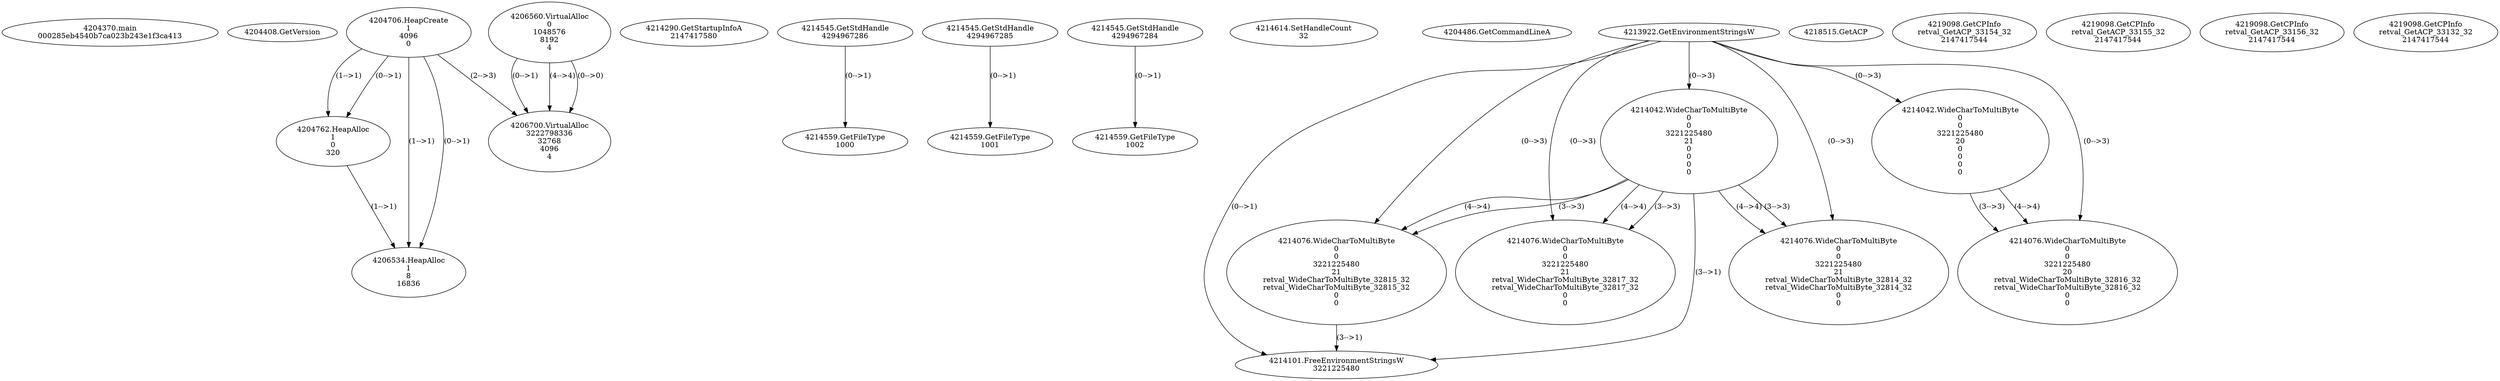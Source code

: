 // Global SCDG with merge call
digraph {
	0 [label="4204370.main
000285eb4540b7ca023b243e1f3ca413"]
	1 [label="4204408.GetVersion
"]
	2 [label="4204706.HeapCreate
1
4096
0"]
	3 [label="4204762.HeapAlloc
1
0
320"]
	2 -> 3 [label="(1-->1)"]
	2 -> 3 [label="(0-->1)"]
	4 [label="4206534.HeapAlloc
1
8
16836"]
	2 -> 4 [label="(1-->1)"]
	2 -> 4 [label="(0-->1)"]
	3 -> 4 [label="(1-->1)"]
	5 [label="4206560.VirtualAlloc
0
1048576
8192
4"]
	6 [label="4206700.VirtualAlloc
3222798336
32768
4096
4"]
	5 -> 6 [label="(0-->1)"]
	2 -> 6 [label="(2-->3)"]
	5 -> 6 [label="(4-->4)"]
	5 -> 6 [label="(0-->0)"]
	7 [label="4214290.GetStartupInfoA
2147417580"]
	8 [label="4214545.GetStdHandle
4294967286"]
	9 [label="4214559.GetFileType
1000"]
	8 -> 9 [label="(0-->1)"]
	10 [label="4214545.GetStdHandle
4294967285"]
	11 [label="4214559.GetFileType
1001"]
	10 -> 11 [label="(0-->1)"]
	12 [label="4214545.GetStdHandle
4294967284"]
	13 [label="4214559.GetFileType
1002"]
	12 -> 13 [label="(0-->1)"]
	14 [label="4214614.SetHandleCount
32"]
	15 [label="4204486.GetCommandLineA
"]
	16 [label="4213922.GetEnvironmentStringsW
"]
	17 [label="4214042.WideCharToMultiByte
0
0
3221225480
21
0
0
0
0"]
	16 -> 17 [label="(0-->3)"]
	18 [label="4214076.WideCharToMultiByte
0
0
3221225480
21
retval_WideCharToMultiByte_32815_32
retval_WideCharToMultiByte_32815_32
0
0"]
	16 -> 18 [label="(0-->3)"]
	17 -> 18 [label="(3-->3)"]
	17 -> 18 [label="(4-->4)"]
	19 [label="4214101.FreeEnvironmentStringsW
3221225480"]
	16 -> 19 [label="(0-->1)"]
	17 -> 19 [label="(3-->1)"]
	18 -> 19 [label="(3-->1)"]
	20 [label="4218515.GetACP
"]
	21 [label="4219098.GetCPInfo
retval_GetACP_33154_32
2147417544"]
	22 [label="4214042.WideCharToMultiByte
0
0
3221225480
20
0
0
0
0"]
	16 -> 22 [label="(0-->3)"]
	23 [label="4214076.WideCharToMultiByte
0
0
3221225480
20
retval_WideCharToMultiByte_32816_32
retval_WideCharToMultiByte_32816_32
0
0"]
	16 -> 23 [label="(0-->3)"]
	22 -> 23 [label="(3-->3)"]
	22 -> 23 [label="(4-->4)"]
	24 [label="4219098.GetCPInfo
retval_GetACP_33155_32
2147417544"]
	25 [label="4214076.WideCharToMultiByte
0
0
3221225480
21
retval_WideCharToMultiByte_32817_32
retval_WideCharToMultiByte_32817_32
0
0"]
	16 -> 25 [label="(0-->3)"]
	17 -> 25 [label="(3-->3)"]
	17 -> 25 [label="(4-->4)"]
	26 [label="4219098.GetCPInfo
retval_GetACP_33156_32
2147417544"]
	27 [label="4214076.WideCharToMultiByte
0
0
3221225480
21
retval_WideCharToMultiByte_32814_32
retval_WideCharToMultiByte_32814_32
0
0"]
	16 -> 27 [label="(0-->3)"]
	17 -> 27 [label="(3-->3)"]
	17 -> 27 [label="(4-->4)"]
	28 [label="4219098.GetCPInfo
retval_GetACP_33132_32
2147417544"]
}
